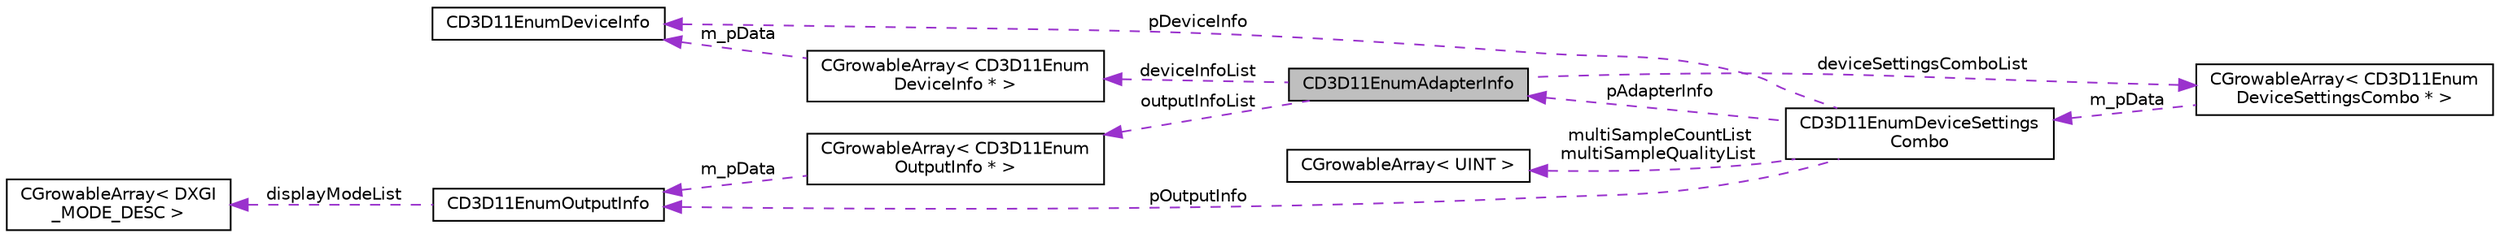 digraph "CD3D11EnumAdapterInfo"
{
  edge [fontname="Helvetica",fontsize="10",labelfontname="Helvetica",labelfontsize="10"];
  node [fontname="Helvetica",fontsize="10",shape=record];
  rankdir="LR";
  Node1 [label="CD3D11EnumAdapterInfo",height=0.2,width=0.4,color="black", fillcolor="grey75", style="filled", fontcolor="black"];
  Node2 -> Node1 [dir="back",color="darkorchid3",fontsize="10",style="dashed",label=" deviceInfoList" ,fontname="Helvetica"];
  Node2 [label="CGrowableArray\< CD3D11Enum\lDeviceInfo * \>",height=0.2,width=0.4,color="black", fillcolor="white", style="filled",URL="$class_c_growable_array.html"];
  Node3 -> Node2 [dir="back",color="darkorchid3",fontsize="10",style="dashed",label=" m_pData" ,fontname="Helvetica"];
  Node3 [label="CD3D11EnumDeviceInfo",height=0.2,width=0.4,color="black", fillcolor="white", style="filled",URL="$class_c_d3_d11_enum_device_info.html"];
  Node4 -> Node1 [dir="back",color="darkorchid3",fontsize="10",style="dashed",label=" deviceSettingsComboList" ,fontname="Helvetica"];
  Node4 [label="CGrowableArray\< CD3D11Enum\lDeviceSettingsCombo * \>",height=0.2,width=0.4,color="black", fillcolor="white", style="filled",URL="$class_c_growable_array.html"];
  Node5 -> Node4 [dir="back",color="darkorchid3",fontsize="10",style="dashed",label=" m_pData" ,fontname="Helvetica"];
  Node5 [label="CD3D11EnumDeviceSettings\lCombo",height=0.2,width=0.4,color="black", fillcolor="white", style="filled",URL="$struct_c_d3_d11_enum_device_settings_combo.html"];
  Node6 -> Node5 [dir="back",color="darkorchid3",fontsize="10",style="dashed",label=" pOutputInfo" ,fontname="Helvetica"];
  Node6 [label="CD3D11EnumOutputInfo",height=0.2,width=0.4,color="black", fillcolor="white", style="filled",URL="$class_c_d3_d11_enum_output_info.html"];
  Node7 -> Node6 [dir="back",color="darkorchid3",fontsize="10",style="dashed",label=" displayModeList" ,fontname="Helvetica"];
  Node7 [label="CGrowableArray\< DXGI\l_MODE_DESC \>",height=0.2,width=0.4,color="black", fillcolor="white", style="filled",URL="$class_c_growable_array.html"];
  Node1 -> Node5 [dir="back",color="darkorchid3",fontsize="10",style="dashed",label=" pAdapterInfo" ,fontname="Helvetica"];
  Node8 -> Node5 [dir="back",color="darkorchid3",fontsize="10",style="dashed",label=" multiSampleCountList\nmultiSampleQualityList" ,fontname="Helvetica"];
  Node8 [label="CGrowableArray\< UINT \>",height=0.2,width=0.4,color="black", fillcolor="white", style="filled",URL="$class_c_growable_array.html"];
  Node3 -> Node5 [dir="back",color="darkorchid3",fontsize="10",style="dashed",label=" pDeviceInfo" ,fontname="Helvetica"];
  Node9 -> Node1 [dir="back",color="darkorchid3",fontsize="10",style="dashed",label=" outputInfoList" ,fontname="Helvetica"];
  Node9 [label="CGrowableArray\< CD3D11Enum\lOutputInfo * \>",height=0.2,width=0.4,color="black", fillcolor="white", style="filled",URL="$class_c_growable_array.html"];
  Node6 -> Node9 [dir="back",color="darkorchid3",fontsize="10",style="dashed",label=" m_pData" ,fontname="Helvetica"];
}
